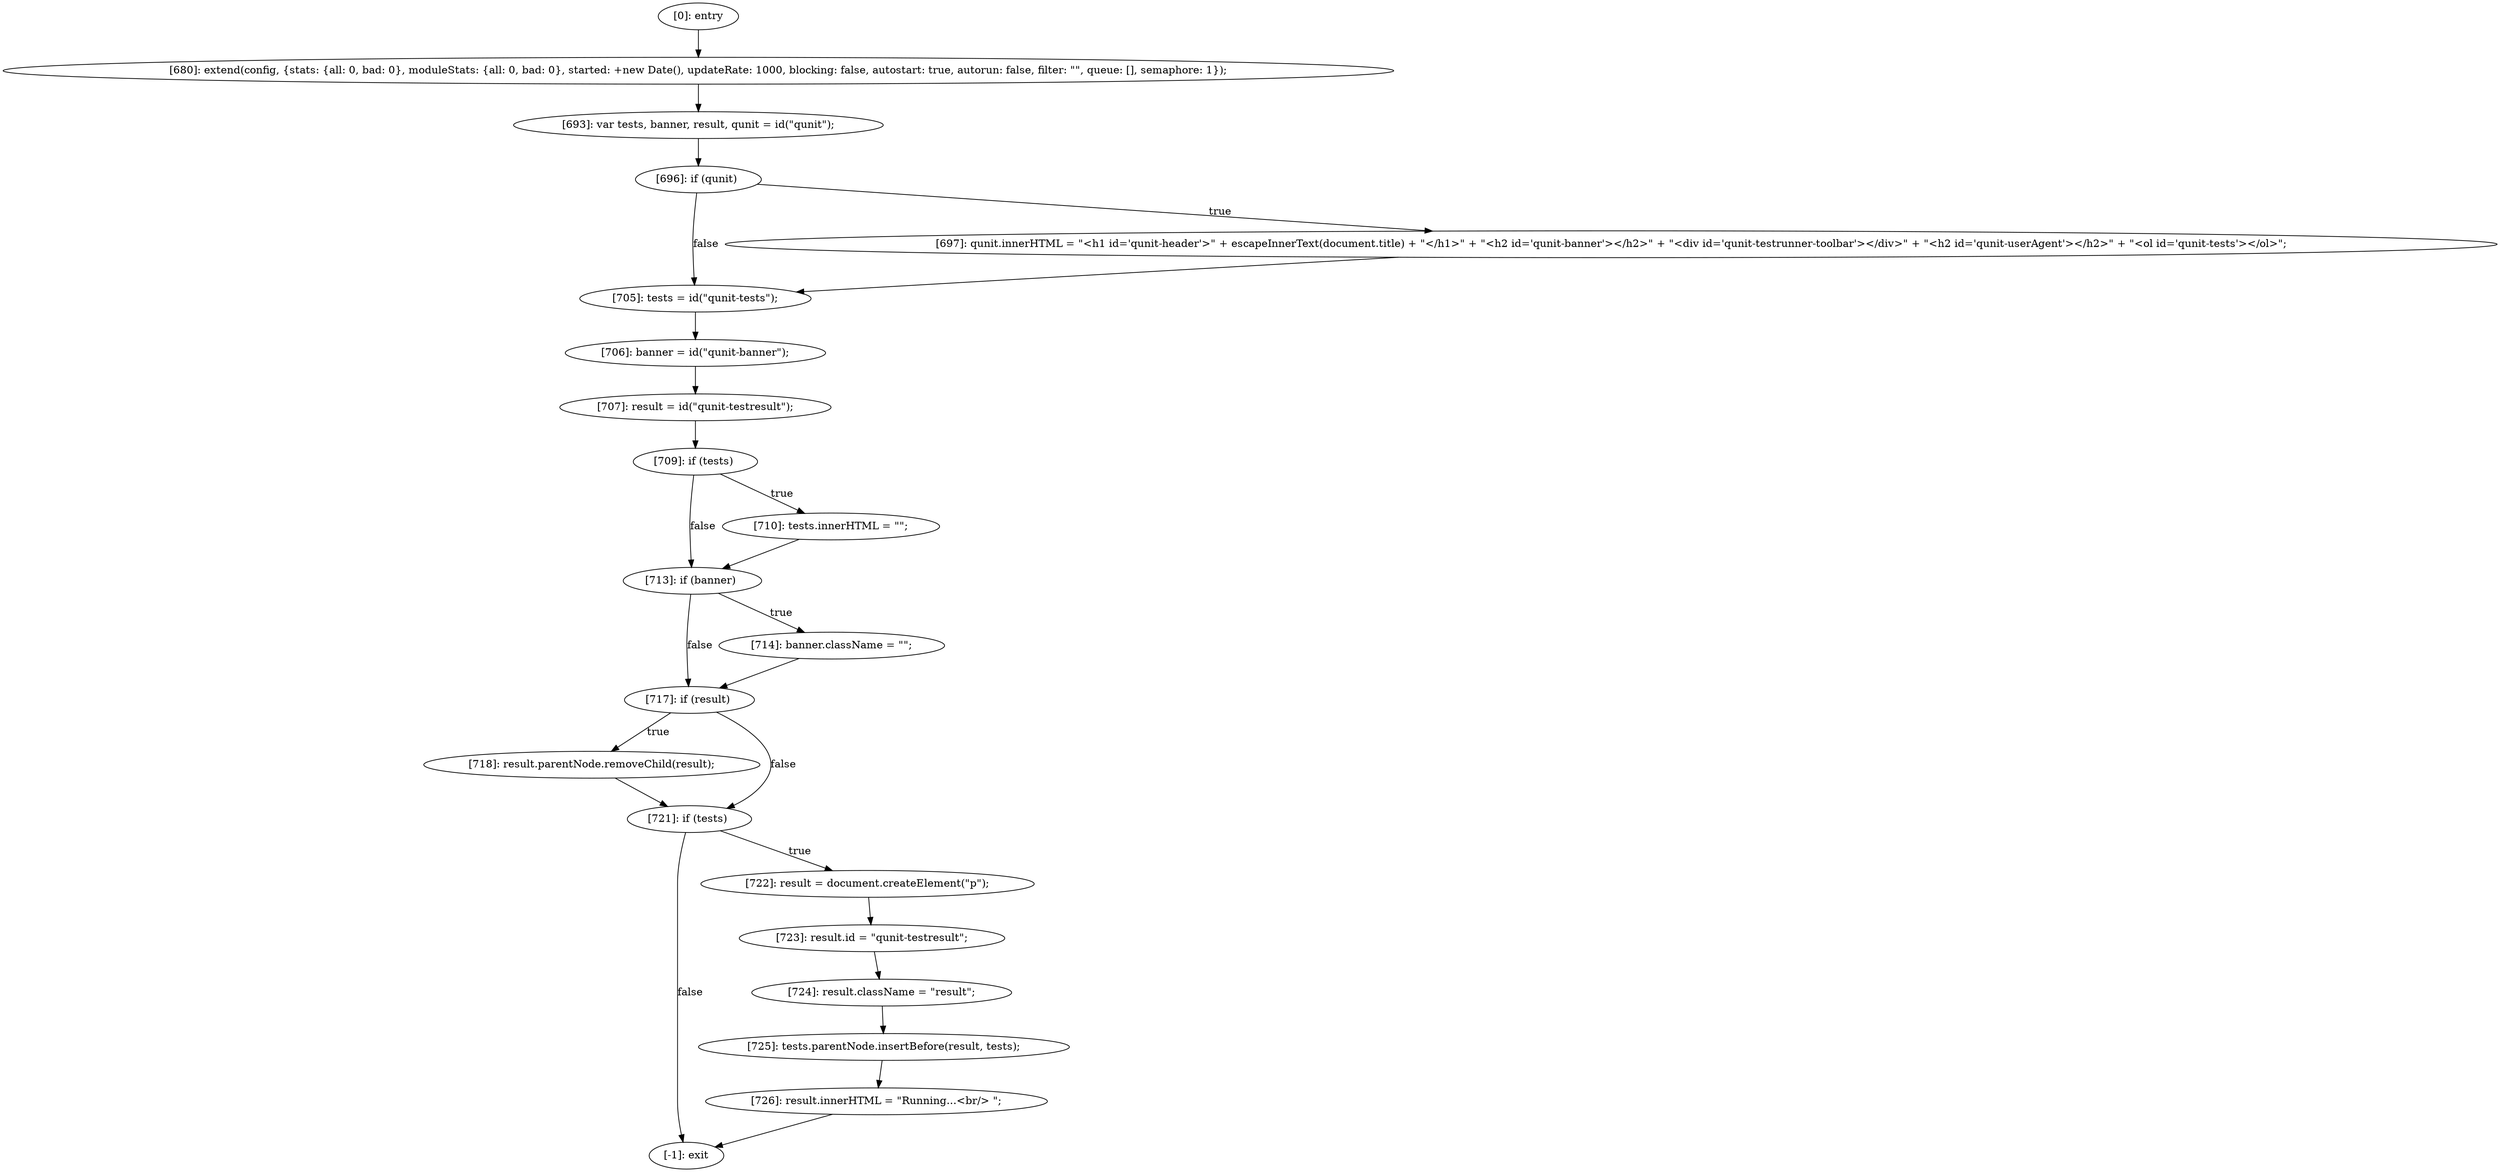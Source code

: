 digraph {
"0" [label="[706]: banner = id(\"qunit-banner\");\n"] 
"1" [label="[724]: result.className = \"result\";\n"] 
"2" [label="[717]: if (result) "] 
"3" [label="[709]: if (tests) "] 
"4" [label="[707]: result = id(\"qunit-testresult\");\n"] 
"5" [label="[714]: banner.className = \"\";\n"] 
"6" [label="[680]: extend(config, {stats: {all: 0, bad: 0}, moduleStats: {all: 0, bad: 0}, started: +new Date(), updateRate: 1000, blocking: false, autostart: true, autorun: false, filter: \"\", queue: [], semaphore: 1});\n"] 
"7" [label="[726]: result.innerHTML = \"Running...<br/>&nbsp;\";\n"] 
"8" [label="[0]: entry"] 
"9" [label="[-1]: exit"] 
"10" [label="[696]: if (qunit) "] 
"11" [label="[723]: result.id = \"qunit-testresult\";\n"] 
"12" [label="[713]: if (banner) "] 
"13" [label="[722]: result = document.createElement(\"p\");\n"] 
"14" [label="[718]: result.parentNode.removeChild(result);\n"] 
"15" [label="[721]: if (tests) "] 
"16" [label="[710]: tests.innerHTML = \"\";\n"] 
"17" [label="[705]: tests = id(\"qunit-tests\");\n"] 
"18" [label="[725]: tests.parentNode.insertBefore(result, tests);\n"] 
"19" [label="[697]: qunit.innerHTML = \"<h1 id='qunit-header'>\" + escapeInnerText(document.title) + \"</h1>\" + \"<h2 id='qunit-banner'></h2>\" + \"<div id='qunit-testrunner-toolbar'></div>\" + \"<h2 id='qunit-userAgent'></h2>\" + \"<ol id='qunit-tests'></ol>\";\n"] 
"20" [label="[693]: var tests, banner, result, qunit = id(\"qunit\");\n"] 
"0" -> "4" [label=""] 
"1" -> "18" [label=""] 
"2" -> "14" [label="true"] 
"2" -> "15" [label="false"] 
"3" -> "16" [label="true"] 
"3" -> "12" [label="false"] 
"4" -> "3" [label=""] 
"5" -> "2" [label=""] 
"6" -> "20" [label=""] 
"7" -> "9" [label=""] 
"8" -> "6" [label=""] 
"10" -> "19" [label="true"] 
"10" -> "17" [label="false"] 
"11" -> "1" [label=""] 
"12" -> "5" [label="true"] 
"12" -> "2" [label="false"] 
"13" -> "11" [label=""] 
"14" -> "15" [label=""] 
"15" -> "13" [label="true"] 
"15" -> "9" [label="false"] 
"16" -> "12" [label=""] 
"17" -> "0" [label=""] 
"18" -> "7" [label=""] 
"19" -> "17" [label=""] 
"20" -> "10" [label=""] 
}

